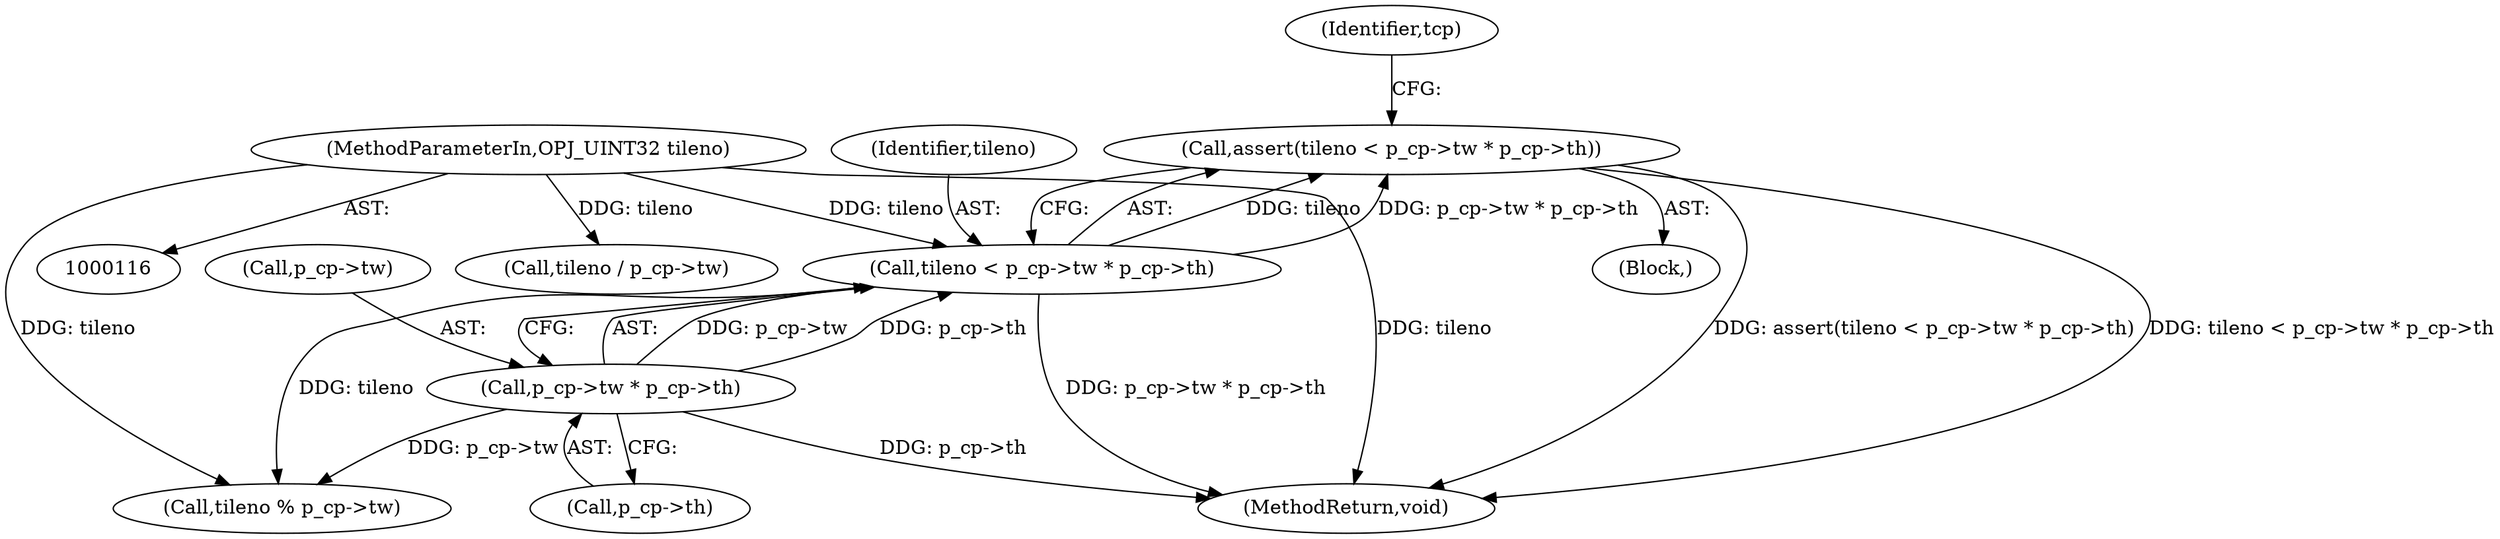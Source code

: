 digraph "0_openjpeg_5d00b719f4b93b1445e6fb4c766b9a9883c57949@API" {
"1000155" [label="(Call,assert(tileno < p_cp->tw * p_cp->th))"];
"1000156" [label="(Call,tileno < p_cp->tw * p_cp->th)"];
"1000119" [label="(MethodParameterIn,OPJ_UINT32 tileno)"];
"1000158" [label="(Call,p_cp->tw * p_cp->th)"];
"1000602" [label="(MethodReturn,void)"];
"1000166" [label="(Identifier,tcp)"];
"1000158" [label="(Call,p_cp->tw * p_cp->th)"];
"1000192" [label="(Call,tileno / p_cp->tw)"];
"1000157" [label="(Identifier,tileno)"];
"1000185" [label="(Call,tileno % p_cp->tw)"];
"1000129" [label="(Block,)"];
"1000119" [label="(MethodParameterIn,OPJ_UINT32 tileno)"];
"1000156" [label="(Call,tileno < p_cp->tw * p_cp->th)"];
"1000155" [label="(Call,assert(tileno < p_cp->tw * p_cp->th))"];
"1000159" [label="(Call,p_cp->tw)"];
"1000162" [label="(Call,p_cp->th)"];
"1000155" -> "1000129"  [label="AST: "];
"1000155" -> "1000156"  [label="CFG: "];
"1000156" -> "1000155"  [label="AST: "];
"1000166" -> "1000155"  [label="CFG: "];
"1000155" -> "1000602"  [label="DDG: assert(tileno < p_cp->tw * p_cp->th)"];
"1000155" -> "1000602"  [label="DDG: tileno < p_cp->tw * p_cp->th"];
"1000156" -> "1000155"  [label="DDG: tileno"];
"1000156" -> "1000155"  [label="DDG: p_cp->tw * p_cp->th"];
"1000156" -> "1000158"  [label="CFG: "];
"1000157" -> "1000156"  [label="AST: "];
"1000158" -> "1000156"  [label="AST: "];
"1000156" -> "1000602"  [label="DDG: p_cp->tw * p_cp->th"];
"1000119" -> "1000156"  [label="DDG: tileno"];
"1000158" -> "1000156"  [label="DDG: p_cp->tw"];
"1000158" -> "1000156"  [label="DDG: p_cp->th"];
"1000156" -> "1000185"  [label="DDG: tileno"];
"1000119" -> "1000116"  [label="AST: "];
"1000119" -> "1000602"  [label="DDG: tileno"];
"1000119" -> "1000185"  [label="DDG: tileno"];
"1000119" -> "1000192"  [label="DDG: tileno"];
"1000158" -> "1000162"  [label="CFG: "];
"1000159" -> "1000158"  [label="AST: "];
"1000162" -> "1000158"  [label="AST: "];
"1000158" -> "1000602"  [label="DDG: p_cp->th"];
"1000158" -> "1000185"  [label="DDG: p_cp->tw"];
}
